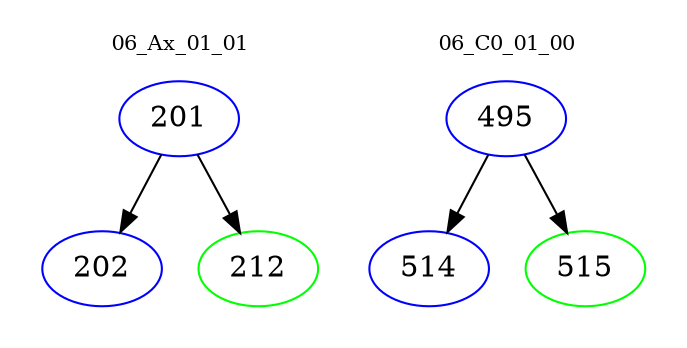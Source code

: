 digraph{
subgraph cluster_0 {
color = white
label = "06_Ax_01_01";
fontsize=10;
T0_201 [label="201", color="blue"]
T0_201 -> T0_202 [color="black"]
T0_202 [label="202", color="blue"]
T0_201 -> T0_212 [color="black"]
T0_212 [label="212", color="green"]
}
subgraph cluster_1 {
color = white
label = "06_C0_01_00";
fontsize=10;
T1_495 [label="495", color="blue"]
T1_495 -> T1_514 [color="black"]
T1_514 [label="514", color="blue"]
T1_495 -> T1_515 [color="black"]
T1_515 [label="515", color="green"]
}
}
